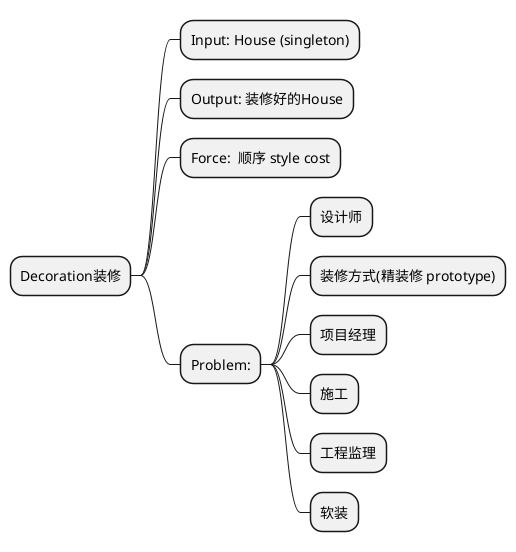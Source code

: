 @startmindmap
*  Decoration装修
** Input: House (singleton)
** Output: 装修好的House
** Force:  顺序 style cost
** Problem:
*** 设计师
*** 装修方式(精装修 prototype)
*** 项目经理
*** 施工
*** 工程监理
*** 软装



@endmindmap
